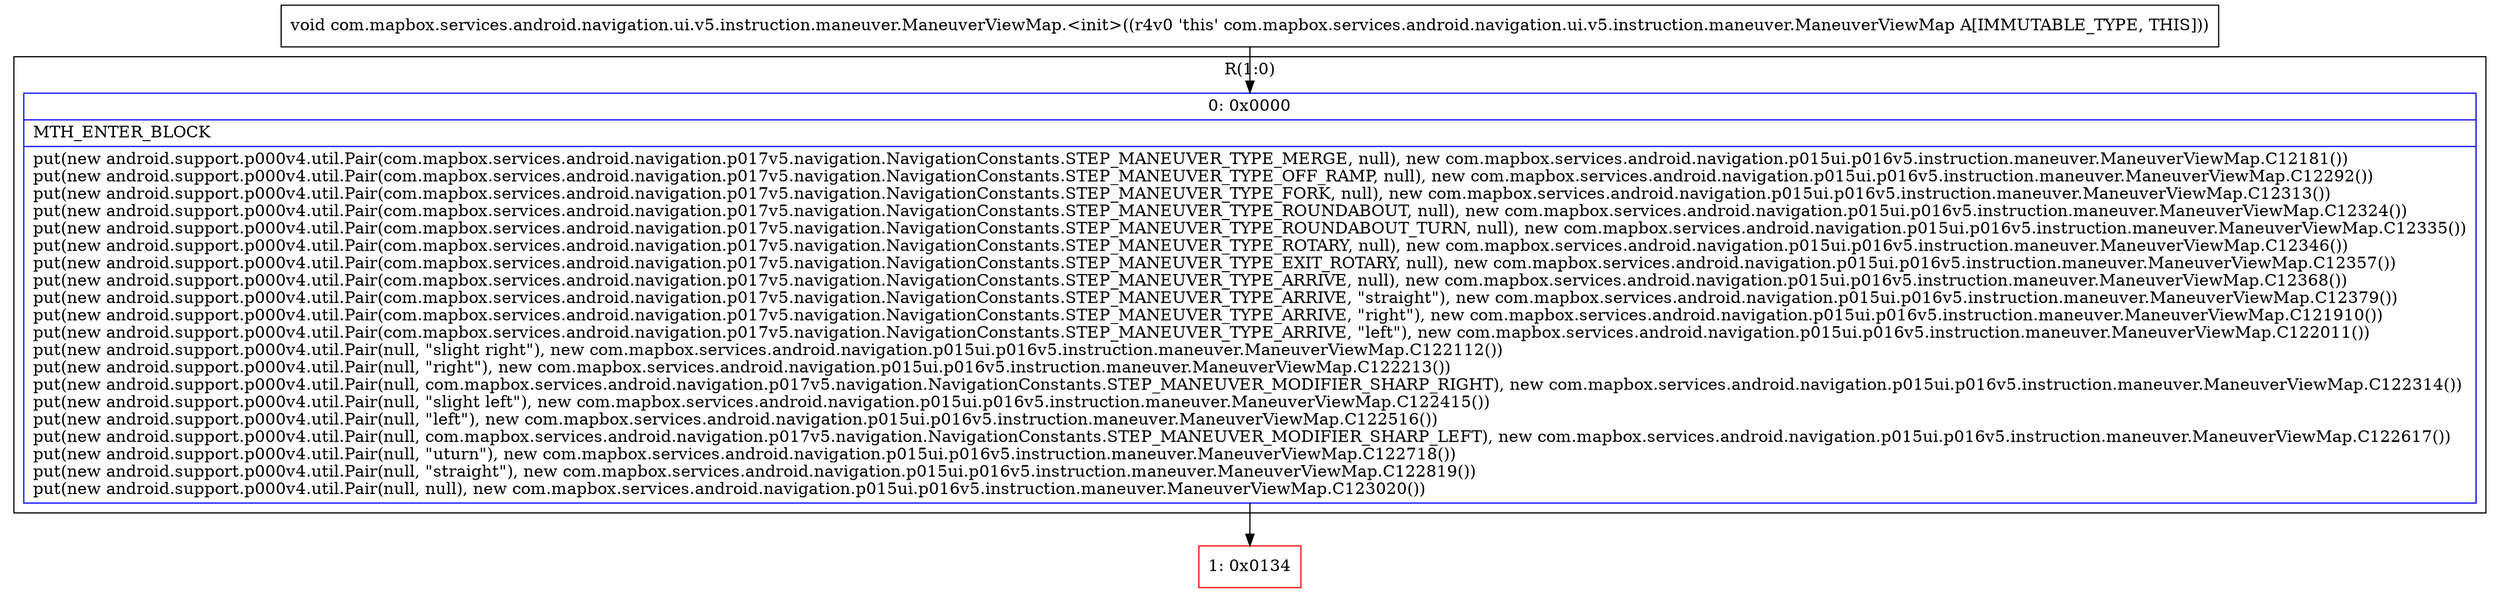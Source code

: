 digraph "CFG forcom.mapbox.services.android.navigation.ui.v5.instruction.maneuver.ManeuverViewMap.\<init\>()V" {
subgraph cluster_Region_1970869239 {
label = "R(1:0)";
node [shape=record,color=blue];
Node_0 [shape=record,label="{0\:\ 0x0000|MTH_ENTER_BLOCK\l|put(new android.support.p000v4.util.Pair(com.mapbox.services.android.navigation.p017v5.navigation.NavigationConstants.STEP_MANEUVER_TYPE_MERGE, null), new com.mapbox.services.android.navigation.p015ui.p016v5.instruction.maneuver.ManeuverViewMap.C12181())\lput(new android.support.p000v4.util.Pair(com.mapbox.services.android.navigation.p017v5.navigation.NavigationConstants.STEP_MANEUVER_TYPE_OFF_RAMP, null), new com.mapbox.services.android.navigation.p015ui.p016v5.instruction.maneuver.ManeuverViewMap.C12292())\lput(new android.support.p000v4.util.Pair(com.mapbox.services.android.navigation.p017v5.navigation.NavigationConstants.STEP_MANEUVER_TYPE_FORK, null), new com.mapbox.services.android.navigation.p015ui.p016v5.instruction.maneuver.ManeuverViewMap.C12313())\lput(new android.support.p000v4.util.Pair(com.mapbox.services.android.navigation.p017v5.navigation.NavigationConstants.STEP_MANEUVER_TYPE_ROUNDABOUT, null), new com.mapbox.services.android.navigation.p015ui.p016v5.instruction.maneuver.ManeuverViewMap.C12324())\lput(new android.support.p000v4.util.Pair(com.mapbox.services.android.navigation.p017v5.navigation.NavigationConstants.STEP_MANEUVER_TYPE_ROUNDABOUT_TURN, null), new com.mapbox.services.android.navigation.p015ui.p016v5.instruction.maneuver.ManeuverViewMap.C12335())\lput(new android.support.p000v4.util.Pair(com.mapbox.services.android.navigation.p017v5.navigation.NavigationConstants.STEP_MANEUVER_TYPE_ROTARY, null), new com.mapbox.services.android.navigation.p015ui.p016v5.instruction.maneuver.ManeuverViewMap.C12346())\lput(new android.support.p000v4.util.Pair(com.mapbox.services.android.navigation.p017v5.navigation.NavigationConstants.STEP_MANEUVER_TYPE_EXIT_ROTARY, null), new com.mapbox.services.android.navigation.p015ui.p016v5.instruction.maneuver.ManeuverViewMap.C12357())\lput(new android.support.p000v4.util.Pair(com.mapbox.services.android.navigation.p017v5.navigation.NavigationConstants.STEP_MANEUVER_TYPE_ARRIVE, null), new com.mapbox.services.android.navigation.p015ui.p016v5.instruction.maneuver.ManeuverViewMap.C12368())\lput(new android.support.p000v4.util.Pair(com.mapbox.services.android.navigation.p017v5.navigation.NavigationConstants.STEP_MANEUVER_TYPE_ARRIVE, \"straight\"), new com.mapbox.services.android.navigation.p015ui.p016v5.instruction.maneuver.ManeuverViewMap.C12379())\lput(new android.support.p000v4.util.Pair(com.mapbox.services.android.navigation.p017v5.navigation.NavigationConstants.STEP_MANEUVER_TYPE_ARRIVE, \"right\"), new com.mapbox.services.android.navigation.p015ui.p016v5.instruction.maneuver.ManeuverViewMap.C121910())\lput(new android.support.p000v4.util.Pair(com.mapbox.services.android.navigation.p017v5.navigation.NavigationConstants.STEP_MANEUVER_TYPE_ARRIVE, \"left\"), new com.mapbox.services.android.navigation.p015ui.p016v5.instruction.maneuver.ManeuverViewMap.C122011())\lput(new android.support.p000v4.util.Pair(null, \"slight right\"), new com.mapbox.services.android.navigation.p015ui.p016v5.instruction.maneuver.ManeuverViewMap.C122112())\lput(new android.support.p000v4.util.Pair(null, \"right\"), new com.mapbox.services.android.navigation.p015ui.p016v5.instruction.maneuver.ManeuverViewMap.C122213())\lput(new android.support.p000v4.util.Pair(null, com.mapbox.services.android.navigation.p017v5.navigation.NavigationConstants.STEP_MANEUVER_MODIFIER_SHARP_RIGHT), new com.mapbox.services.android.navigation.p015ui.p016v5.instruction.maneuver.ManeuverViewMap.C122314())\lput(new android.support.p000v4.util.Pair(null, \"slight left\"), new com.mapbox.services.android.navigation.p015ui.p016v5.instruction.maneuver.ManeuverViewMap.C122415())\lput(new android.support.p000v4.util.Pair(null, \"left\"), new com.mapbox.services.android.navigation.p015ui.p016v5.instruction.maneuver.ManeuverViewMap.C122516())\lput(new android.support.p000v4.util.Pair(null, com.mapbox.services.android.navigation.p017v5.navigation.NavigationConstants.STEP_MANEUVER_MODIFIER_SHARP_LEFT), new com.mapbox.services.android.navigation.p015ui.p016v5.instruction.maneuver.ManeuverViewMap.C122617())\lput(new android.support.p000v4.util.Pair(null, \"uturn\"), new com.mapbox.services.android.navigation.p015ui.p016v5.instruction.maneuver.ManeuverViewMap.C122718())\lput(new android.support.p000v4.util.Pair(null, \"straight\"), new com.mapbox.services.android.navigation.p015ui.p016v5.instruction.maneuver.ManeuverViewMap.C122819())\lput(new android.support.p000v4.util.Pair(null, null), new com.mapbox.services.android.navigation.p015ui.p016v5.instruction.maneuver.ManeuverViewMap.C123020())\l}"];
}
Node_1 [shape=record,color=red,label="{1\:\ 0x0134}"];
MethodNode[shape=record,label="{void com.mapbox.services.android.navigation.ui.v5.instruction.maneuver.ManeuverViewMap.\<init\>((r4v0 'this' com.mapbox.services.android.navigation.ui.v5.instruction.maneuver.ManeuverViewMap A[IMMUTABLE_TYPE, THIS])) }"];
MethodNode -> Node_0;
Node_0 -> Node_1;
}

